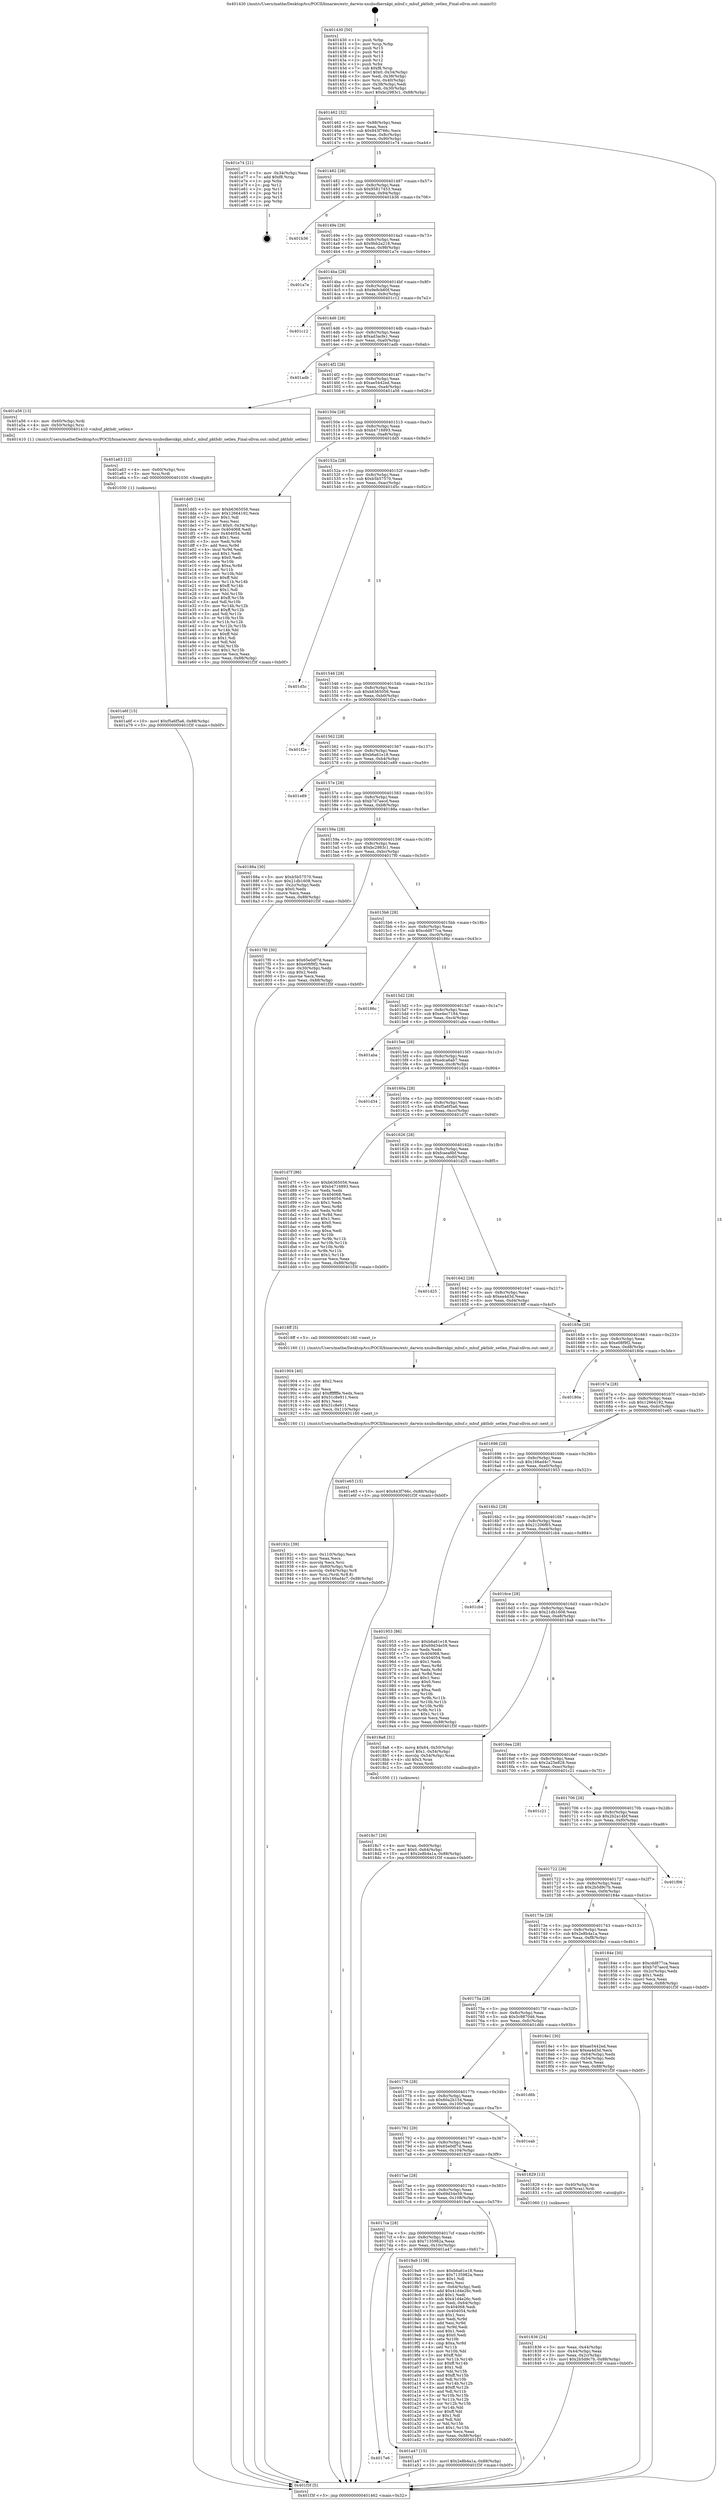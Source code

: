 digraph "0x401430" {
  label = "0x401430 (/mnt/c/Users/mathe/Desktop/tcc/POCII/binaries/extr_darwin-xnubsdkernkpi_mbuf.c_mbuf_pkthdr_setlen_Final-ollvm.out::main(0))"
  labelloc = "t"
  node[shape=record]

  Entry [label="",width=0.3,height=0.3,shape=circle,fillcolor=black,style=filled]
  "0x401462" [label="{
     0x401462 [32]\l
     | [instrs]\l
     &nbsp;&nbsp;0x401462 \<+6\>: mov -0x88(%rbp),%eax\l
     &nbsp;&nbsp;0x401468 \<+2\>: mov %eax,%ecx\l
     &nbsp;&nbsp;0x40146a \<+6\>: sub $0x843f766c,%ecx\l
     &nbsp;&nbsp;0x401470 \<+6\>: mov %eax,-0x8c(%rbp)\l
     &nbsp;&nbsp;0x401476 \<+6\>: mov %ecx,-0x90(%rbp)\l
     &nbsp;&nbsp;0x40147c \<+6\>: je 0000000000401e74 \<main+0xa44\>\l
  }"]
  "0x401e74" [label="{
     0x401e74 [21]\l
     | [instrs]\l
     &nbsp;&nbsp;0x401e74 \<+3\>: mov -0x34(%rbp),%eax\l
     &nbsp;&nbsp;0x401e77 \<+7\>: add $0xf8,%rsp\l
     &nbsp;&nbsp;0x401e7e \<+1\>: pop %rbx\l
     &nbsp;&nbsp;0x401e7f \<+2\>: pop %r12\l
     &nbsp;&nbsp;0x401e81 \<+2\>: pop %r13\l
     &nbsp;&nbsp;0x401e83 \<+2\>: pop %r14\l
     &nbsp;&nbsp;0x401e85 \<+2\>: pop %r15\l
     &nbsp;&nbsp;0x401e87 \<+1\>: pop %rbp\l
     &nbsp;&nbsp;0x401e88 \<+1\>: ret\l
  }"]
  "0x401482" [label="{
     0x401482 [28]\l
     | [instrs]\l
     &nbsp;&nbsp;0x401482 \<+5\>: jmp 0000000000401487 \<main+0x57\>\l
     &nbsp;&nbsp;0x401487 \<+6\>: mov -0x8c(%rbp),%eax\l
     &nbsp;&nbsp;0x40148d \<+5\>: sub $0x95817453,%eax\l
     &nbsp;&nbsp;0x401492 \<+6\>: mov %eax,-0x94(%rbp)\l
     &nbsp;&nbsp;0x401498 \<+6\>: je 0000000000401b36 \<main+0x706\>\l
  }"]
  Exit [label="",width=0.3,height=0.3,shape=circle,fillcolor=black,style=filled,peripheries=2]
  "0x401b36" [label="{
     0x401b36\l
  }", style=dashed]
  "0x40149e" [label="{
     0x40149e [28]\l
     | [instrs]\l
     &nbsp;&nbsp;0x40149e \<+5\>: jmp 00000000004014a3 \<main+0x73\>\l
     &nbsp;&nbsp;0x4014a3 \<+6\>: mov -0x8c(%rbp),%eax\l
     &nbsp;&nbsp;0x4014a9 \<+5\>: sub $0x9bb2a218,%eax\l
     &nbsp;&nbsp;0x4014ae \<+6\>: mov %eax,-0x98(%rbp)\l
     &nbsp;&nbsp;0x4014b4 \<+6\>: je 0000000000401a7e \<main+0x64e\>\l
  }"]
  "0x401a6f" [label="{
     0x401a6f [15]\l
     | [instrs]\l
     &nbsp;&nbsp;0x401a6f \<+10\>: movl $0xf5a6f5a6,-0x88(%rbp)\l
     &nbsp;&nbsp;0x401a79 \<+5\>: jmp 0000000000401f3f \<main+0xb0f\>\l
  }"]
  "0x401a7e" [label="{
     0x401a7e\l
  }", style=dashed]
  "0x4014ba" [label="{
     0x4014ba [28]\l
     | [instrs]\l
     &nbsp;&nbsp;0x4014ba \<+5\>: jmp 00000000004014bf \<main+0x8f\>\l
     &nbsp;&nbsp;0x4014bf \<+6\>: mov -0x8c(%rbp),%eax\l
     &nbsp;&nbsp;0x4014c5 \<+5\>: sub $0x9e9cb60f,%eax\l
     &nbsp;&nbsp;0x4014ca \<+6\>: mov %eax,-0x9c(%rbp)\l
     &nbsp;&nbsp;0x4014d0 \<+6\>: je 0000000000401c12 \<main+0x7e2\>\l
  }"]
  "0x401a63" [label="{
     0x401a63 [12]\l
     | [instrs]\l
     &nbsp;&nbsp;0x401a63 \<+4\>: mov -0x60(%rbp),%rsi\l
     &nbsp;&nbsp;0x401a67 \<+3\>: mov %rsi,%rdi\l
     &nbsp;&nbsp;0x401a6a \<+5\>: call 0000000000401030 \<free@plt\>\l
     | [calls]\l
     &nbsp;&nbsp;0x401030 \{1\} (unknown)\l
  }"]
  "0x401c12" [label="{
     0x401c12\l
  }", style=dashed]
  "0x4014d6" [label="{
     0x4014d6 [28]\l
     | [instrs]\l
     &nbsp;&nbsp;0x4014d6 \<+5\>: jmp 00000000004014db \<main+0xab\>\l
     &nbsp;&nbsp;0x4014db \<+6\>: mov -0x8c(%rbp),%eax\l
     &nbsp;&nbsp;0x4014e1 \<+5\>: sub $0xad3acfe1,%eax\l
     &nbsp;&nbsp;0x4014e6 \<+6\>: mov %eax,-0xa0(%rbp)\l
     &nbsp;&nbsp;0x4014ec \<+6\>: je 0000000000401adb \<main+0x6ab\>\l
  }"]
  "0x4017e6" [label="{
     0x4017e6\l
  }", style=dashed]
  "0x401adb" [label="{
     0x401adb\l
  }", style=dashed]
  "0x4014f2" [label="{
     0x4014f2 [28]\l
     | [instrs]\l
     &nbsp;&nbsp;0x4014f2 \<+5\>: jmp 00000000004014f7 \<main+0xc7\>\l
     &nbsp;&nbsp;0x4014f7 \<+6\>: mov -0x8c(%rbp),%eax\l
     &nbsp;&nbsp;0x4014fd \<+5\>: sub $0xae5442ed,%eax\l
     &nbsp;&nbsp;0x401502 \<+6\>: mov %eax,-0xa4(%rbp)\l
     &nbsp;&nbsp;0x401508 \<+6\>: je 0000000000401a56 \<main+0x626\>\l
  }"]
  "0x401a47" [label="{
     0x401a47 [15]\l
     | [instrs]\l
     &nbsp;&nbsp;0x401a47 \<+10\>: movl $0x2e8b4a1a,-0x88(%rbp)\l
     &nbsp;&nbsp;0x401a51 \<+5\>: jmp 0000000000401f3f \<main+0xb0f\>\l
  }"]
  "0x401a56" [label="{
     0x401a56 [13]\l
     | [instrs]\l
     &nbsp;&nbsp;0x401a56 \<+4\>: mov -0x60(%rbp),%rdi\l
     &nbsp;&nbsp;0x401a5a \<+4\>: mov -0x50(%rbp),%rsi\l
     &nbsp;&nbsp;0x401a5e \<+5\>: call 0000000000401410 \<mbuf_pkthdr_setlen\>\l
     | [calls]\l
     &nbsp;&nbsp;0x401410 \{1\} (/mnt/c/Users/mathe/Desktop/tcc/POCII/binaries/extr_darwin-xnubsdkernkpi_mbuf.c_mbuf_pkthdr_setlen_Final-ollvm.out::mbuf_pkthdr_setlen)\l
  }"]
  "0x40150e" [label="{
     0x40150e [28]\l
     | [instrs]\l
     &nbsp;&nbsp;0x40150e \<+5\>: jmp 0000000000401513 \<main+0xe3\>\l
     &nbsp;&nbsp;0x401513 \<+6\>: mov -0x8c(%rbp),%eax\l
     &nbsp;&nbsp;0x401519 \<+5\>: sub $0xb4716893,%eax\l
     &nbsp;&nbsp;0x40151e \<+6\>: mov %eax,-0xa8(%rbp)\l
     &nbsp;&nbsp;0x401524 \<+6\>: je 0000000000401dd5 \<main+0x9a5\>\l
  }"]
  "0x4017ca" [label="{
     0x4017ca [28]\l
     | [instrs]\l
     &nbsp;&nbsp;0x4017ca \<+5\>: jmp 00000000004017cf \<main+0x39f\>\l
     &nbsp;&nbsp;0x4017cf \<+6\>: mov -0x8c(%rbp),%eax\l
     &nbsp;&nbsp;0x4017d5 \<+5\>: sub $0x7135982a,%eax\l
     &nbsp;&nbsp;0x4017da \<+6\>: mov %eax,-0x10c(%rbp)\l
     &nbsp;&nbsp;0x4017e0 \<+6\>: je 0000000000401a47 \<main+0x617\>\l
  }"]
  "0x401dd5" [label="{
     0x401dd5 [144]\l
     | [instrs]\l
     &nbsp;&nbsp;0x401dd5 \<+5\>: mov $0xb6365056,%eax\l
     &nbsp;&nbsp;0x401dda \<+5\>: mov $0x12664192,%ecx\l
     &nbsp;&nbsp;0x401ddf \<+2\>: mov $0x1,%dl\l
     &nbsp;&nbsp;0x401de1 \<+2\>: xor %esi,%esi\l
     &nbsp;&nbsp;0x401de3 \<+7\>: movl $0x0,-0x34(%rbp)\l
     &nbsp;&nbsp;0x401dea \<+7\>: mov 0x404068,%edi\l
     &nbsp;&nbsp;0x401df1 \<+8\>: mov 0x404054,%r8d\l
     &nbsp;&nbsp;0x401df9 \<+3\>: sub $0x1,%esi\l
     &nbsp;&nbsp;0x401dfc \<+3\>: mov %edi,%r9d\l
     &nbsp;&nbsp;0x401dff \<+3\>: add %esi,%r9d\l
     &nbsp;&nbsp;0x401e02 \<+4\>: imul %r9d,%edi\l
     &nbsp;&nbsp;0x401e06 \<+3\>: and $0x1,%edi\l
     &nbsp;&nbsp;0x401e09 \<+3\>: cmp $0x0,%edi\l
     &nbsp;&nbsp;0x401e0c \<+4\>: sete %r10b\l
     &nbsp;&nbsp;0x401e10 \<+4\>: cmp $0xa,%r8d\l
     &nbsp;&nbsp;0x401e14 \<+4\>: setl %r11b\l
     &nbsp;&nbsp;0x401e18 \<+3\>: mov %r10b,%bl\l
     &nbsp;&nbsp;0x401e1b \<+3\>: xor $0xff,%bl\l
     &nbsp;&nbsp;0x401e1e \<+3\>: mov %r11b,%r14b\l
     &nbsp;&nbsp;0x401e21 \<+4\>: xor $0xff,%r14b\l
     &nbsp;&nbsp;0x401e25 \<+3\>: xor $0x1,%dl\l
     &nbsp;&nbsp;0x401e28 \<+3\>: mov %bl,%r15b\l
     &nbsp;&nbsp;0x401e2b \<+4\>: and $0xff,%r15b\l
     &nbsp;&nbsp;0x401e2f \<+3\>: and %dl,%r10b\l
     &nbsp;&nbsp;0x401e32 \<+3\>: mov %r14b,%r12b\l
     &nbsp;&nbsp;0x401e35 \<+4\>: and $0xff,%r12b\l
     &nbsp;&nbsp;0x401e39 \<+3\>: and %dl,%r11b\l
     &nbsp;&nbsp;0x401e3c \<+3\>: or %r10b,%r15b\l
     &nbsp;&nbsp;0x401e3f \<+3\>: or %r11b,%r12b\l
     &nbsp;&nbsp;0x401e42 \<+3\>: xor %r12b,%r15b\l
     &nbsp;&nbsp;0x401e45 \<+3\>: or %r14b,%bl\l
     &nbsp;&nbsp;0x401e48 \<+3\>: xor $0xff,%bl\l
     &nbsp;&nbsp;0x401e4b \<+3\>: or $0x1,%dl\l
     &nbsp;&nbsp;0x401e4e \<+2\>: and %dl,%bl\l
     &nbsp;&nbsp;0x401e50 \<+3\>: or %bl,%r15b\l
     &nbsp;&nbsp;0x401e53 \<+4\>: test $0x1,%r15b\l
     &nbsp;&nbsp;0x401e57 \<+3\>: cmovne %ecx,%eax\l
     &nbsp;&nbsp;0x401e5a \<+6\>: mov %eax,-0x88(%rbp)\l
     &nbsp;&nbsp;0x401e60 \<+5\>: jmp 0000000000401f3f \<main+0xb0f\>\l
  }"]
  "0x40152a" [label="{
     0x40152a [28]\l
     | [instrs]\l
     &nbsp;&nbsp;0x40152a \<+5\>: jmp 000000000040152f \<main+0xff\>\l
     &nbsp;&nbsp;0x40152f \<+6\>: mov -0x8c(%rbp),%eax\l
     &nbsp;&nbsp;0x401535 \<+5\>: sub $0xb5b57570,%eax\l
     &nbsp;&nbsp;0x40153a \<+6\>: mov %eax,-0xac(%rbp)\l
     &nbsp;&nbsp;0x401540 \<+6\>: je 0000000000401d5c \<main+0x92c\>\l
  }"]
  "0x4019a9" [label="{
     0x4019a9 [158]\l
     | [instrs]\l
     &nbsp;&nbsp;0x4019a9 \<+5\>: mov $0xb6a61e18,%eax\l
     &nbsp;&nbsp;0x4019ae \<+5\>: mov $0x7135982a,%ecx\l
     &nbsp;&nbsp;0x4019b3 \<+2\>: mov $0x1,%dl\l
     &nbsp;&nbsp;0x4019b5 \<+2\>: xor %esi,%esi\l
     &nbsp;&nbsp;0x4019b7 \<+3\>: mov -0x64(%rbp),%edi\l
     &nbsp;&nbsp;0x4019ba \<+6\>: add $0x41d4e26c,%edi\l
     &nbsp;&nbsp;0x4019c0 \<+3\>: add $0x1,%edi\l
     &nbsp;&nbsp;0x4019c3 \<+6\>: sub $0x41d4e26c,%edi\l
     &nbsp;&nbsp;0x4019c9 \<+3\>: mov %edi,-0x64(%rbp)\l
     &nbsp;&nbsp;0x4019cc \<+7\>: mov 0x404068,%edi\l
     &nbsp;&nbsp;0x4019d3 \<+8\>: mov 0x404054,%r8d\l
     &nbsp;&nbsp;0x4019db \<+3\>: sub $0x1,%esi\l
     &nbsp;&nbsp;0x4019de \<+3\>: mov %edi,%r9d\l
     &nbsp;&nbsp;0x4019e1 \<+3\>: add %esi,%r9d\l
     &nbsp;&nbsp;0x4019e4 \<+4\>: imul %r9d,%edi\l
     &nbsp;&nbsp;0x4019e8 \<+3\>: and $0x1,%edi\l
     &nbsp;&nbsp;0x4019eb \<+3\>: cmp $0x0,%edi\l
     &nbsp;&nbsp;0x4019ee \<+4\>: sete %r10b\l
     &nbsp;&nbsp;0x4019f2 \<+4\>: cmp $0xa,%r8d\l
     &nbsp;&nbsp;0x4019f6 \<+4\>: setl %r11b\l
     &nbsp;&nbsp;0x4019fa \<+3\>: mov %r10b,%bl\l
     &nbsp;&nbsp;0x4019fd \<+3\>: xor $0xff,%bl\l
     &nbsp;&nbsp;0x401a00 \<+3\>: mov %r11b,%r14b\l
     &nbsp;&nbsp;0x401a03 \<+4\>: xor $0xff,%r14b\l
     &nbsp;&nbsp;0x401a07 \<+3\>: xor $0x1,%dl\l
     &nbsp;&nbsp;0x401a0a \<+3\>: mov %bl,%r15b\l
     &nbsp;&nbsp;0x401a0d \<+4\>: and $0xff,%r15b\l
     &nbsp;&nbsp;0x401a11 \<+3\>: and %dl,%r10b\l
     &nbsp;&nbsp;0x401a14 \<+3\>: mov %r14b,%r12b\l
     &nbsp;&nbsp;0x401a17 \<+4\>: and $0xff,%r12b\l
     &nbsp;&nbsp;0x401a1b \<+3\>: and %dl,%r11b\l
     &nbsp;&nbsp;0x401a1e \<+3\>: or %r10b,%r15b\l
     &nbsp;&nbsp;0x401a21 \<+3\>: or %r11b,%r12b\l
     &nbsp;&nbsp;0x401a24 \<+3\>: xor %r12b,%r15b\l
     &nbsp;&nbsp;0x401a27 \<+3\>: or %r14b,%bl\l
     &nbsp;&nbsp;0x401a2a \<+3\>: xor $0xff,%bl\l
     &nbsp;&nbsp;0x401a2d \<+3\>: or $0x1,%dl\l
     &nbsp;&nbsp;0x401a30 \<+2\>: and %dl,%bl\l
     &nbsp;&nbsp;0x401a32 \<+3\>: or %bl,%r15b\l
     &nbsp;&nbsp;0x401a35 \<+4\>: test $0x1,%r15b\l
     &nbsp;&nbsp;0x401a39 \<+3\>: cmovne %ecx,%eax\l
     &nbsp;&nbsp;0x401a3c \<+6\>: mov %eax,-0x88(%rbp)\l
     &nbsp;&nbsp;0x401a42 \<+5\>: jmp 0000000000401f3f \<main+0xb0f\>\l
  }"]
  "0x401d5c" [label="{
     0x401d5c\l
  }", style=dashed]
  "0x401546" [label="{
     0x401546 [28]\l
     | [instrs]\l
     &nbsp;&nbsp;0x401546 \<+5\>: jmp 000000000040154b \<main+0x11b\>\l
     &nbsp;&nbsp;0x40154b \<+6\>: mov -0x8c(%rbp),%eax\l
     &nbsp;&nbsp;0x401551 \<+5\>: sub $0xb6365056,%eax\l
     &nbsp;&nbsp;0x401556 \<+6\>: mov %eax,-0xb0(%rbp)\l
     &nbsp;&nbsp;0x40155c \<+6\>: je 0000000000401f2e \<main+0xafe\>\l
  }"]
  "0x40192c" [label="{
     0x40192c [39]\l
     | [instrs]\l
     &nbsp;&nbsp;0x40192c \<+6\>: mov -0x110(%rbp),%ecx\l
     &nbsp;&nbsp;0x401932 \<+3\>: imul %eax,%ecx\l
     &nbsp;&nbsp;0x401935 \<+3\>: movslq %ecx,%rsi\l
     &nbsp;&nbsp;0x401938 \<+4\>: mov -0x60(%rbp),%rdi\l
     &nbsp;&nbsp;0x40193c \<+4\>: movslq -0x64(%rbp),%r8\l
     &nbsp;&nbsp;0x401940 \<+4\>: mov %rsi,(%rdi,%r8,8)\l
     &nbsp;&nbsp;0x401944 \<+10\>: movl $0x166ad4c7,-0x88(%rbp)\l
     &nbsp;&nbsp;0x40194e \<+5\>: jmp 0000000000401f3f \<main+0xb0f\>\l
  }"]
  "0x401f2e" [label="{
     0x401f2e\l
  }", style=dashed]
  "0x401562" [label="{
     0x401562 [28]\l
     | [instrs]\l
     &nbsp;&nbsp;0x401562 \<+5\>: jmp 0000000000401567 \<main+0x137\>\l
     &nbsp;&nbsp;0x401567 \<+6\>: mov -0x8c(%rbp),%eax\l
     &nbsp;&nbsp;0x40156d \<+5\>: sub $0xb6a61e18,%eax\l
     &nbsp;&nbsp;0x401572 \<+6\>: mov %eax,-0xb4(%rbp)\l
     &nbsp;&nbsp;0x401578 \<+6\>: je 0000000000401e89 \<main+0xa59\>\l
  }"]
  "0x401904" [label="{
     0x401904 [40]\l
     | [instrs]\l
     &nbsp;&nbsp;0x401904 \<+5\>: mov $0x2,%ecx\l
     &nbsp;&nbsp;0x401909 \<+1\>: cltd\l
     &nbsp;&nbsp;0x40190a \<+2\>: idiv %ecx\l
     &nbsp;&nbsp;0x40190c \<+6\>: imul $0xfffffffe,%edx,%ecx\l
     &nbsp;&nbsp;0x401912 \<+6\>: add $0x31c8e911,%ecx\l
     &nbsp;&nbsp;0x401918 \<+3\>: add $0x1,%ecx\l
     &nbsp;&nbsp;0x40191b \<+6\>: sub $0x31c8e911,%ecx\l
     &nbsp;&nbsp;0x401921 \<+6\>: mov %ecx,-0x110(%rbp)\l
     &nbsp;&nbsp;0x401927 \<+5\>: call 0000000000401160 \<next_i\>\l
     | [calls]\l
     &nbsp;&nbsp;0x401160 \{1\} (/mnt/c/Users/mathe/Desktop/tcc/POCII/binaries/extr_darwin-xnubsdkernkpi_mbuf.c_mbuf_pkthdr_setlen_Final-ollvm.out::next_i)\l
  }"]
  "0x401e89" [label="{
     0x401e89\l
  }", style=dashed]
  "0x40157e" [label="{
     0x40157e [28]\l
     | [instrs]\l
     &nbsp;&nbsp;0x40157e \<+5\>: jmp 0000000000401583 \<main+0x153\>\l
     &nbsp;&nbsp;0x401583 \<+6\>: mov -0x8c(%rbp),%eax\l
     &nbsp;&nbsp;0x401589 \<+5\>: sub $0xb7d7aecd,%eax\l
     &nbsp;&nbsp;0x40158e \<+6\>: mov %eax,-0xb8(%rbp)\l
     &nbsp;&nbsp;0x401594 \<+6\>: je 000000000040188a \<main+0x45a\>\l
  }"]
  "0x4018c7" [label="{
     0x4018c7 [26]\l
     | [instrs]\l
     &nbsp;&nbsp;0x4018c7 \<+4\>: mov %rax,-0x60(%rbp)\l
     &nbsp;&nbsp;0x4018cb \<+7\>: movl $0x0,-0x64(%rbp)\l
     &nbsp;&nbsp;0x4018d2 \<+10\>: movl $0x2e8b4a1a,-0x88(%rbp)\l
     &nbsp;&nbsp;0x4018dc \<+5\>: jmp 0000000000401f3f \<main+0xb0f\>\l
  }"]
  "0x40188a" [label="{
     0x40188a [30]\l
     | [instrs]\l
     &nbsp;&nbsp;0x40188a \<+5\>: mov $0xb5b57570,%eax\l
     &nbsp;&nbsp;0x40188f \<+5\>: mov $0x21db1608,%ecx\l
     &nbsp;&nbsp;0x401894 \<+3\>: mov -0x2c(%rbp),%edx\l
     &nbsp;&nbsp;0x401897 \<+3\>: cmp $0x0,%edx\l
     &nbsp;&nbsp;0x40189a \<+3\>: cmove %ecx,%eax\l
     &nbsp;&nbsp;0x40189d \<+6\>: mov %eax,-0x88(%rbp)\l
     &nbsp;&nbsp;0x4018a3 \<+5\>: jmp 0000000000401f3f \<main+0xb0f\>\l
  }"]
  "0x40159a" [label="{
     0x40159a [28]\l
     | [instrs]\l
     &nbsp;&nbsp;0x40159a \<+5\>: jmp 000000000040159f \<main+0x16f\>\l
     &nbsp;&nbsp;0x40159f \<+6\>: mov -0x8c(%rbp),%eax\l
     &nbsp;&nbsp;0x4015a5 \<+5\>: sub $0xbc2983c1,%eax\l
     &nbsp;&nbsp;0x4015aa \<+6\>: mov %eax,-0xbc(%rbp)\l
     &nbsp;&nbsp;0x4015b0 \<+6\>: je 00000000004017f0 \<main+0x3c0\>\l
  }"]
  "0x401836" [label="{
     0x401836 [24]\l
     | [instrs]\l
     &nbsp;&nbsp;0x401836 \<+3\>: mov %eax,-0x44(%rbp)\l
     &nbsp;&nbsp;0x401839 \<+3\>: mov -0x44(%rbp),%eax\l
     &nbsp;&nbsp;0x40183c \<+3\>: mov %eax,-0x2c(%rbp)\l
     &nbsp;&nbsp;0x40183f \<+10\>: movl $0x2b5d9c7b,-0x88(%rbp)\l
     &nbsp;&nbsp;0x401849 \<+5\>: jmp 0000000000401f3f \<main+0xb0f\>\l
  }"]
  "0x4017f0" [label="{
     0x4017f0 [30]\l
     | [instrs]\l
     &nbsp;&nbsp;0x4017f0 \<+5\>: mov $0x65e0df7d,%eax\l
     &nbsp;&nbsp;0x4017f5 \<+5\>: mov $0xe08f9f2,%ecx\l
     &nbsp;&nbsp;0x4017fa \<+3\>: mov -0x30(%rbp),%edx\l
     &nbsp;&nbsp;0x4017fd \<+3\>: cmp $0x2,%edx\l
     &nbsp;&nbsp;0x401800 \<+3\>: cmovne %ecx,%eax\l
     &nbsp;&nbsp;0x401803 \<+6\>: mov %eax,-0x88(%rbp)\l
     &nbsp;&nbsp;0x401809 \<+5\>: jmp 0000000000401f3f \<main+0xb0f\>\l
  }"]
  "0x4015b6" [label="{
     0x4015b6 [28]\l
     | [instrs]\l
     &nbsp;&nbsp;0x4015b6 \<+5\>: jmp 00000000004015bb \<main+0x18b\>\l
     &nbsp;&nbsp;0x4015bb \<+6\>: mov -0x8c(%rbp),%eax\l
     &nbsp;&nbsp;0x4015c1 \<+5\>: sub $0xcdd877ca,%eax\l
     &nbsp;&nbsp;0x4015c6 \<+6\>: mov %eax,-0xc0(%rbp)\l
     &nbsp;&nbsp;0x4015cc \<+6\>: je 000000000040186c \<main+0x43c\>\l
  }"]
  "0x401f3f" [label="{
     0x401f3f [5]\l
     | [instrs]\l
     &nbsp;&nbsp;0x401f3f \<+5\>: jmp 0000000000401462 \<main+0x32\>\l
  }"]
  "0x401430" [label="{
     0x401430 [50]\l
     | [instrs]\l
     &nbsp;&nbsp;0x401430 \<+1\>: push %rbp\l
     &nbsp;&nbsp;0x401431 \<+3\>: mov %rsp,%rbp\l
     &nbsp;&nbsp;0x401434 \<+2\>: push %r15\l
     &nbsp;&nbsp;0x401436 \<+2\>: push %r14\l
     &nbsp;&nbsp;0x401438 \<+2\>: push %r13\l
     &nbsp;&nbsp;0x40143a \<+2\>: push %r12\l
     &nbsp;&nbsp;0x40143c \<+1\>: push %rbx\l
     &nbsp;&nbsp;0x40143d \<+7\>: sub $0xf8,%rsp\l
     &nbsp;&nbsp;0x401444 \<+7\>: movl $0x0,-0x34(%rbp)\l
     &nbsp;&nbsp;0x40144b \<+3\>: mov %edi,-0x38(%rbp)\l
     &nbsp;&nbsp;0x40144e \<+4\>: mov %rsi,-0x40(%rbp)\l
     &nbsp;&nbsp;0x401452 \<+3\>: mov -0x38(%rbp),%edi\l
     &nbsp;&nbsp;0x401455 \<+3\>: mov %edi,-0x30(%rbp)\l
     &nbsp;&nbsp;0x401458 \<+10\>: movl $0xbc2983c1,-0x88(%rbp)\l
  }"]
  "0x4017ae" [label="{
     0x4017ae [28]\l
     | [instrs]\l
     &nbsp;&nbsp;0x4017ae \<+5\>: jmp 00000000004017b3 \<main+0x383\>\l
     &nbsp;&nbsp;0x4017b3 \<+6\>: mov -0x8c(%rbp),%eax\l
     &nbsp;&nbsp;0x4017b9 \<+5\>: sub $0x69d34e59,%eax\l
     &nbsp;&nbsp;0x4017be \<+6\>: mov %eax,-0x108(%rbp)\l
     &nbsp;&nbsp;0x4017c4 \<+6\>: je 00000000004019a9 \<main+0x579\>\l
  }"]
  "0x40186c" [label="{
     0x40186c\l
  }", style=dashed]
  "0x4015d2" [label="{
     0x4015d2 [28]\l
     | [instrs]\l
     &nbsp;&nbsp;0x4015d2 \<+5\>: jmp 00000000004015d7 \<main+0x1a7\>\l
     &nbsp;&nbsp;0x4015d7 \<+6\>: mov -0x8c(%rbp),%eax\l
     &nbsp;&nbsp;0x4015dd \<+5\>: sub $0xe4ec7184,%eax\l
     &nbsp;&nbsp;0x4015e2 \<+6\>: mov %eax,-0xc4(%rbp)\l
     &nbsp;&nbsp;0x4015e8 \<+6\>: je 0000000000401aba \<main+0x68a\>\l
  }"]
  "0x401829" [label="{
     0x401829 [13]\l
     | [instrs]\l
     &nbsp;&nbsp;0x401829 \<+4\>: mov -0x40(%rbp),%rax\l
     &nbsp;&nbsp;0x40182d \<+4\>: mov 0x8(%rax),%rdi\l
     &nbsp;&nbsp;0x401831 \<+5\>: call 0000000000401060 \<atoi@plt\>\l
     | [calls]\l
     &nbsp;&nbsp;0x401060 \{1\} (unknown)\l
  }"]
  "0x401aba" [label="{
     0x401aba\l
  }", style=dashed]
  "0x4015ee" [label="{
     0x4015ee [28]\l
     | [instrs]\l
     &nbsp;&nbsp;0x4015ee \<+5\>: jmp 00000000004015f3 \<main+0x1c3\>\l
     &nbsp;&nbsp;0x4015f3 \<+6\>: mov -0x8c(%rbp),%eax\l
     &nbsp;&nbsp;0x4015f9 \<+5\>: sub $0xedca6ab7,%eax\l
     &nbsp;&nbsp;0x4015fe \<+6\>: mov %eax,-0xc8(%rbp)\l
     &nbsp;&nbsp;0x401604 \<+6\>: je 0000000000401d34 \<main+0x904\>\l
  }"]
  "0x401792" [label="{
     0x401792 [28]\l
     | [instrs]\l
     &nbsp;&nbsp;0x401792 \<+5\>: jmp 0000000000401797 \<main+0x367\>\l
     &nbsp;&nbsp;0x401797 \<+6\>: mov -0x8c(%rbp),%eax\l
     &nbsp;&nbsp;0x40179d \<+5\>: sub $0x65e0df7d,%eax\l
     &nbsp;&nbsp;0x4017a2 \<+6\>: mov %eax,-0x104(%rbp)\l
     &nbsp;&nbsp;0x4017a8 \<+6\>: je 0000000000401829 \<main+0x3f9\>\l
  }"]
  "0x401d34" [label="{
     0x401d34\l
  }", style=dashed]
  "0x40160a" [label="{
     0x40160a [28]\l
     | [instrs]\l
     &nbsp;&nbsp;0x40160a \<+5\>: jmp 000000000040160f \<main+0x1df\>\l
     &nbsp;&nbsp;0x40160f \<+6\>: mov -0x8c(%rbp),%eax\l
     &nbsp;&nbsp;0x401615 \<+5\>: sub $0xf5a6f5a6,%eax\l
     &nbsp;&nbsp;0x40161a \<+6\>: mov %eax,-0xcc(%rbp)\l
     &nbsp;&nbsp;0x401620 \<+6\>: je 0000000000401d7f \<main+0x94f\>\l
  }"]
  "0x401eab" [label="{
     0x401eab\l
  }", style=dashed]
  "0x401d7f" [label="{
     0x401d7f [86]\l
     | [instrs]\l
     &nbsp;&nbsp;0x401d7f \<+5\>: mov $0xb6365056,%eax\l
     &nbsp;&nbsp;0x401d84 \<+5\>: mov $0xb4716893,%ecx\l
     &nbsp;&nbsp;0x401d89 \<+2\>: xor %edx,%edx\l
     &nbsp;&nbsp;0x401d8b \<+7\>: mov 0x404068,%esi\l
     &nbsp;&nbsp;0x401d92 \<+7\>: mov 0x404054,%edi\l
     &nbsp;&nbsp;0x401d99 \<+3\>: sub $0x1,%edx\l
     &nbsp;&nbsp;0x401d9c \<+3\>: mov %esi,%r8d\l
     &nbsp;&nbsp;0x401d9f \<+3\>: add %edx,%r8d\l
     &nbsp;&nbsp;0x401da2 \<+4\>: imul %r8d,%esi\l
     &nbsp;&nbsp;0x401da6 \<+3\>: and $0x1,%esi\l
     &nbsp;&nbsp;0x401da9 \<+3\>: cmp $0x0,%esi\l
     &nbsp;&nbsp;0x401dac \<+4\>: sete %r9b\l
     &nbsp;&nbsp;0x401db0 \<+3\>: cmp $0xa,%edi\l
     &nbsp;&nbsp;0x401db3 \<+4\>: setl %r10b\l
     &nbsp;&nbsp;0x401db7 \<+3\>: mov %r9b,%r11b\l
     &nbsp;&nbsp;0x401dba \<+3\>: and %r10b,%r11b\l
     &nbsp;&nbsp;0x401dbd \<+3\>: xor %r10b,%r9b\l
     &nbsp;&nbsp;0x401dc0 \<+3\>: or %r9b,%r11b\l
     &nbsp;&nbsp;0x401dc3 \<+4\>: test $0x1,%r11b\l
     &nbsp;&nbsp;0x401dc7 \<+3\>: cmovne %ecx,%eax\l
     &nbsp;&nbsp;0x401dca \<+6\>: mov %eax,-0x88(%rbp)\l
     &nbsp;&nbsp;0x401dd0 \<+5\>: jmp 0000000000401f3f \<main+0xb0f\>\l
  }"]
  "0x401626" [label="{
     0x401626 [28]\l
     | [instrs]\l
     &nbsp;&nbsp;0x401626 \<+5\>: jmp 000000000040162b \<main+0x1fb\>\l
     &nbsp;&nbsp;0x40162b \<+6\>: mov -0x8c(%rbp),%eax\l
     &nbsp;&nbsp;0x401631 \<+5\>: sub $0xfcaea8bf,%eax\l
     &nbsp;&nbsp;0x401636 \<+6\>: mov %eax,-0xd0(%rbp)\l
     &nbsp;&nbsp;0x40163c \<+6\>: je 0000000000401d25 \<main+0x8f5\>\l
  }"]
  "0x401776" [label="{
     0x401776 [28]\l
     | [instrs]\l
     &nbsp;&nbsp;0x401776 \<+5\>: jmp 000000000040177b \<main+0x34b\>\l
     &nbsp;&nbsp;0x40177b \<+6\>: mov -0x8c(%rbp),%eax\l
     &nbsp;&nbsp;0x401781 \<+5\>: sub $0x60a2b154,%eax\l
     &nbsp;&nbsp;0x401786 \<+6\>: mov %eax,-0x100(%rbp)\l
     &nbsp;&nbsp;0x40178c \<+6\>: je 0000000000401eab \<main+0xa7b\>\l
  }"]
  "0x401d25" [label="{
     0x401d25\l
  }", style=dashed]
  "0x401642" [label="{
     0x401642 [28]\l
     | [instrs]\l
     &nbsp;&nbsp;0x401642 \<+5\>: jmp 0000000000401647 \<main+0x217\>\l
     &nbsp;&nbsp;0x401647 \<+6\>: mov -0x8c(%rbp),%eax\l
     &nbsp;&nbsp;0x40164d \<+5\>: sub $0xea4d3d,%eax\l
     &nbsp;&nbsp;0x401652 \<+6\>: mov %eax,-0xd4(%rbp)\l
     &nbsp;&nbsp;0x401658 \<+6\>: je 00000000004018ff \<main+0x4cf\>\l
  }"]
  "0x401d6b" [label="{
     0x401d6b\l
  }", style=dashed]
  "0x4018ff" [label="{
     0x4018ff [5]\l
     | [instrs]\l
     &nbsp;&nbsp;0x4018ff \<+5\>: call 0000000000401160 \<next_i\>\l
     | [calls]\l
     &nbsp;&nbsp;0x401160 \{1\} (/mnt/c/Users/mathe/Desktop/tcc/POCII/binaries/extr_darwin-xnubsdkernkpi_mbuf.c_mbuf_pkthdr_setlen_Final-ollvm.out::next_i)\l
  }"]
  "0x40165e" [label="{
     0x40165e [28]\l
     | [instrs]\l
     &nbsp;&nbsp;0x40165e \<+5\>: jmp 0000000000401663 \<main+0x233\>\l
     &nbsp;&nbsp;0x401663 \<+6\>: mov -0x8c(%rbp),%eax\l
     &nbsp;&nbsp;0x401669 \<+5\>: sub $0xe08f9f2,%eax\l
     &nbsp;&nbsp;0x40166e \<+6\>: mov %eax,-0xd8(%rbp)\l
     &nbsp;&nbsp;0x401674 \<+6\>: je 000000000040180e \<main+0x3de\>\l
  }"]
  "0x40175a" [label="{
     0x40175a [28]\l
     | [instrs]\l
     &nbsp;&nbsp;0x40175a \<+5\>: jmp 000000000040175f \<main+0x32f\>\l
     &nbsp;&nbsp;0x40175f \<+6\>: mov -0x8c(%rbp),%eax\l
     &nbsp;&nbsp;0x401765 \<+5\>: sub $0x5c987046,%eax\l
     &nbsp;&nbsp;0x40176a \<+6\>: mov %eax,-0xfc(%rbp)\l
     &nbsp;&nbsp;0x401770 \<+6\>: je 0000000000401d6b \<main+0x93b\>\l
  }"]
  "0x40180e" [label="{
     0x40180e\l
  }", style=dashed]
  "0x40167a" [label="{
     0x40167a [28]\l
     | [instrs]\l
     &nbsp;&nbsp;0x40167a \<+5\>: jmp 000000000040167f \<main+0x24f\>\l
     &nbsp;&nbsp;0x40167f \<+6\>: mov -0x8c(%rbp),%eax\l
     &nbsp;&nbsp;0x401685 \<+5\>: sub $0x12664192,%eax\l
     &nbsp;&nbsp;0x40168a \<+6\>: mov %eax,-0xdc(%rbp)\l
     &nbsp;&nbsp;0x401690 \<+6\>: je 0000000000401e65 \<main+0xa35\>\l
  }"]
  "0x4018e1" [label="{
     0x4018e1 [30]\l
     | [instrs]\l
     &nbsp;&nbsp;0x4018e1 \<+5\>: mov $0xae5442ed,%eax\l
     &nbsp;&nbsp;0x4018e6 \<+5\>: mov $0xea4d3d,%ecx\l
     &nbsp;&nbsp;0x4018eb \<+3\>: mov -0x64(%rbp),%edx\l
     &nbsp;&nbsp;0x4018ee \<+3\>: cmp -0x54(%rbp),%edx\l
     &nbsp;&nbsp;0x4018f1 \<+3\>: cmovl %ecx,%eax\l
     &nbsp;&nbsp;0x4018f4 \<+6\>: mov %eax,-0x88(%rbp)\l
     &nbsp;&nbsp;0x4018fa \<+5\>: jmp 0000000000401f3f \<main+0xb0f\>\l
  }"]
  "0x401e65" [label="{
     0x401e65 [15]\l
     | [instrs]\l
     &nbsp;&nbsp;0x401e65 \<+10\>: movl $0x843f766c,-0x88(%rbp)\l
     &nbsp;&nbsp;0x401e6f \<+5\>: jmp 0000000000401f3f \<main+0xb0f\>\l
  }"]
  "0x401696" [label="{
     0x401696 [28]\l
     | [instrs]\l
     &nbsp;&nbsp;0x401696 \<+5\>: jmp 000000000040169b \<main+0x26b\>\l
     &nbsp;&nbsp;0x40169b \<+6\>: mov -0x8c(%rbp),%eax\l
     &nbsp;&nbsp;0x4016a1 \<+5\>: sub $0x166ad4c7,%eax\l
     &nbsp;&nbsp;0x4016a6 \<+6\>: mov %eax,-0xe0(%rbp)\l
     &nbsp;&nbsp;0x4016ac \<+6\>: je 0000000000401953 \<main+0x523\>\l
  }"]
  "0x40173e" [label="{
     0x40173e [28]\l
     | [instrs]\l
     &nbsp;&nbsp;0x40173e \<+5\>: jmp 0000000000401743 \<main+0x313\>\l
     &nbsp;&nbsp;0x401743 \<+6\>: mov -0x8c(%rbp),%eax\l
     &nbsp;&nbsp;0x401749 \<+5\>: sub $0x2e8b4a1a,%eax\l
     &nbsp;&nbsp;0x40174e \<+6\>: mov %eax,-0xf8(%rbp)\l
     &nbsp;&nbsp;0x401754 \<+6\>: je 00000000004018e1 \<main+0x4b1\>\l
  }"]
  "0x401953" [label="{
     0x401953 [86]\l
     | [instrs]\l
     &nbsp;&nbsp;0x401953 \<+5\>: mov $0xb6a61e18,%eax\l
     &nbsp;&nbsp;0x401958 \<+5\>: mov $0x69d34e59,%ecx\l
     &nbsp;&nbsp;0x40195d \<+2\>: xor %edx,%edx\l
     &nbsp;&nbsp;0x40195f \<+7\>: mov 0x404068,%esi\l
     &nbsp;&nbsp;0x401966 \<+7\>: mov 0x404054,%edi\l
     &nbsp;&nbsp;0x40196d \<+3\>: sub $0x1,%edx\l
     &nbsp;&nbsp;0x401970 \<+3\>: mov %esi,%r8d\l
     &nbsp;&nbsp;0x401973 \<+3\>: add %edx,%r8d\l
     &nbsp;&nbsp;0x401976 \<+4\>: imul %r8d,%esi\l
     &nbsp;&nbsp;0x40197a \<+3\>: and $0x1,%esi\l
     &nbsp;&nbsp;0x40197d \<+3\>: cmp $0x0,%esi\l
     &nbsp;&nbsp;0x401980 \<+4\>: sete %r9b\l
     &nbsp;&nbsp;0x401984 \<+3\>: cmp $0xa,%edi\l
     &nbsp;&nbsp;0x401987 \<+4\>: setl %r10b\l
     &nbsp;&nbsp;0x40198b \<+3\>: mov %r9b,%r11b\l
     &nbsp;&nbsp;0x40198e \<+3\>: and %r10b,%r11b\l
     &nbsp;&nbsp;0x401991 \<+3\>: xor %r10b,%r9b\l
     &nbsp;&nbsp;0x401994 \<+3\>: or %r9b,%r11b\l
     &nbsp;&nbsp;0x401997 \<+4\>: test $0x1,%r11b\l
     &nbsp;&nbsp;0x40199b \<+3\>: cmovne %ecx,%eax\l
     &nbsp;&nbsp;0x40199e \<+6\>: mov %eax,-0x88(%rbp)\l
     &nbsp;&nbsp;0x4019a4 \<+5\>: jmp 0000000000401f3f \<main+0xb0f\>\l
  }"]
  "0x4016b2" [label="{
     0x4016b2 [28]\l
     | [instrs]\l
     &nbsp;&nbsp;0x4016b2 \<+5\>: jmp 00000000004016b7 \<main+0x287\>\l
     &nbsp;&nbsp;0x4016b7 \<+6\>: mov -0x8c(%rbp),%eax\l
     &nbsp;&nbsp;0x4016bd \<+5\>: sub $0x21206f65,%eax\l
     &nbsp;&nbsp;0x4016c2 \<+6\>: mov %eax,-0xe4(%rbp)\l
     &nbsp;&nbsp;0x4016c8 \<+6\>: je 0000000000401cb4 \<main+0x884\>\l
  }"]
  "0x40184e" [label="{
     0x40184e [30]\l
     | [instrs]\l
     &nbsp;&nbsp;0x40184e \<+5\>: mov $0xcdd877ca,%eax\l
     &nbsp;&nbsp;0x401853 \<+5\>: mov $0xb7d7aecd,%ecx\l
     &nbsp;&nbsp;0x401858 \<+3\>: mov -0x2c(%rbp),%edx\l
     &nbsp;&nbsp;0x40185b \<+3\>: cmp $0x1,%edx\l
     &nbsp;&nbsp;0x40185e \<+3\>: cmovl %ecx,%eax\l
     &nbsp;&nbsp;0x401861 \<+6\>: mov %eax,-0x88(%rbp)\l
     &nbsp;&nbsp;0x401867 \<+5\>: jmp 0000000000401f3f \<main+0xb0f\>\l
  }"]
  "0x401cb4" [label="{
     0x401cb4\l
  }", style=dashed]
  "0x4016ce" [label="{
     0x4016ce [28]\l
     | [instrs]\l
     &nbsp;&nbsp;0x4016ce \<+5\>: jmp 00000000004016d3 \<main+0x2a3\>\l
     &nbsp;&nbsp;0x4016d3 \<+6\>: mov -0x8c(%rbp),%eax\l
     &nbsp;&nbsp;0x4016d9 \<+5\>: sub $0x21db1608,%eax\l
     &nbsp;&nbsp;0x4016de \<+6\>: mov %eax,-0xe8(%rbp)\l
     &nbsp;&nbsp;0x4016e4 \<+6\>: je 00000000004018a8 \<main+0x478\>\l
  }"]
  "0x401722" [label="{
     0x401722 [28]\l
     | [instrs]\l
     &nbsp;&nbsp;0x401722 \<+5\>: jmp 0000000000401727 \<main+0x2f7\>\l
     &nbsp;&nbsp;0x401727 \<+6\>: mov -0x8c(%rbp),%eax\l
     &nbsp;&nbsp;0x40172d \<+5\>: sub $0x2b5d9c7b,%eax\l
     &nbsp;&nbsp;0x401732 \<+6\>: mov %eax,-0xf4(%rbp)\l
     &nbsp;&nbsp;0x401738 \<+6\>: je 000000000040184e \<main+0x41e\>\l
  }"]
  "0x4018a8" [label="{
     0x4018a8 [31]\l
     | [instrs]\l
     &nbsp;&nbsp;0x4018a8 \<+8\>: movq $0x64,-0x50(%rbp)\l
     &nbsp;&nbsp;0x4018b0 \<+7\>: movl $0x1,-0x54(%rbp)\l
     &nbsp;&nbsp;0x4018b7 \<+4\>: movslq -0x54(%rbp),%rax\l
     &nbsp;&nbsp;0x4018bb \<+4\>: shl $0x3,%rax\l
     &nbsp;&nbsp;0x4018bf \<+3\>: mov %rax,%rdi\l
     &nbsp;&nbsp;0x4018c2 \<+5\>: call 0000000000401050 \<malloc@plt\>\l
     | [calls]\l
     &nbsp;&nbsp;0x401050 \{1\} (unknown)\l
  }"]
  "0x4016ea" [label="{
     0x4016ea [28]\l
     | [instrs]\l
     &nbsp;&nbsp;0x4016ea \<+5\>: jmp 00000000004016ef \<main+0x2bf\>\l
     &nbsp;&nbsp;0x4016ef \<+6\>: mov -0x8c(%rbp),%eax\l
     &nbsp;&nbsp;0x4016f5 \<+5\>: sub $0x2a25e828,%eax\l
     &nbsp;&nbsp;0x4016fa \<+6\>: mov %eax,-0xec(%rbp)\l
     &nbsp;&nbsp;0x401700 \<+6\>: je 0000000000401c21 \<main+0x7f1\>\l
  }"]
  "0x401f06" [label="{
     0x401f06\l
  }", style=dashed]
  "0x401c21" [label="{
     0x401c21\l
  }", style=dashed]
  "0x401706" [label="{
     0x401706 [28]\l
     | [instrs]\l
     &nbsp;&nbsp;0x401706 \<+5\>: jmp 000000000040170b \<main+0x2db\>\l
     &nbsp;&nbsp;0x40170b \<+6\>: mov -0x8c(%rbp),%eax\l
     &nbsp;&nbsp;0x401711 \<+5\>: sub $0x2b2a14bf,%eax\l
     &nbsp;&nbsp;0x401716 \<+6\>: mov %eax,-0xf0(%rbp)\l
     &nbsp;&nbsp;0x40171c \<+6\>: je 0000000000401f06 \<main+0xad6\>\l
  }"]
  Entry -> "0x401430" [label=" 1"]
  "0x401462" -> "0x401e74" [label=" 1"]
  "0x401462" -> "0x401482" [label=" 15"]
  "0x401e74" -> Exit [label=" 1"]
  "0x401482" -> "0x401b36" [label=" 0"]
  "0x401482" -> "0x40149e" [label=" 15"]
  "0x401e65" -> "0x401f3f" [label=" 1"]
  "0x40149e" -> "0x401a7e" [label=" 0"]
  "0x40149e" -> "0x4014ba" [label=" 15"]
  "0x401dd5" -> "0x401f3f" [label=" 1"]
  "0x4014ba" -> "0x401c12" [label=" 0"]
  "0x4014ba" -> "0x4014d6" [label=" 15"]
  "0x401d7f" -> "0x401f3f" [label=" 1"]
  "0x4014d6" -> "0x401adb" [label=" 0"]
  "0x4014d6" -> "0x4014f2" [label=" 15"]
  "0x401a6f" -> "0x401f3f" [label=" 1"]
  "0x4014f2" -> "0x401a56" [label=" 1"]
  "0x4014f2" -> "0x40150e" [label=" 14"]
  "0x401a63" -> "0x401a6f" [label=" 1"]
  "0x40150e" -> "0x401dd5" [label=" 1"]
  "0x40150e" -> "0x40152a" [label=" 13"]
  "0x401a47" -> "0x401f3f" [label=" 1"]
  "0x40152a" -> "0x401d5c" [label=" 0"]
  "0x40152a" -> "0x401546" [label=" 13"]
  "0x4017ca" -> "0x4017e6" [label=" 0"]
  "0x401546" -> "0x401f2e" [label=" 0"]
  "0x401546" -> "0x401562" [label=" 13"]
  "0x401a56" -> "0x401a63" [label=" 1"]
  "0x401562" -> "0x401e89" [label=" 0"]
  "0x401562" -> "0x40157e" [label=" 13"]
  "0x4019a9" -> "0x401f3f" [label=" 1"]
  "0x40157e" -> "0x40188a" [label=" 1"]
  "0x40157e" -> "0x40159a" [label=" 12"]
  "0x4017ae" -> "0x4017ca" [label=" 1"]
  "0x40159a" -> "0x4017f0" [label=" 1"]
  "0x40159a" -> "0x4015b6" [label=" 11"]
  "0x4017f0" -> "0x401f3f" [label=" 1"]
  "0x401430" -> "0x401462" [label=" 1"]
  "0x401f3f" -> "0x401462" [label=" 15"]
  "0x4017ae" -> "0x4019a9" [label=" 1"]
  "0x4015b6" -> "0x40186c" [label=" 0"]
  "0x4015b6" -> "0x4015d2" [label=" 11"]
  "0x4017ca" -> "0x401a47" [label=" 1"]
  "0x4015d2" -> "0x401aba" [label=" 0"]
  "0x4015d2" -> "0x4015ee" [label=" 11"]
  "0x401953" -> "0x401f3f" [label=" 1"]
  "0x4015ee" -> "0x401d34" [label=" 0"]
  "0x4015ee" -> "0x40160a" [label=" 11"]
  "0x401904" -> "0x40192c" [label=" 1"]
  "0x40160a" -> "0x401d7f" [label=" 1"]
  "0x40160a" -> "0x401626" [label=" 10"]
  "0x4018ff" -> "0x401904" [label=" 1"]
  "0x401626" -> "0x401d25" [label=" 0"]
  "0x401626" -> "0x401642" [label=" 10"]
  "0x4018c7" -> "0x401f3f" [label=" 1"]
  "0x401642" -> "0x4018ff" [label=" 1"]
  "0x401642" -> "0x40165e" [label=" 9"]
  "0x4018a8" -> "0x4018c7" [label=" 1"]
  "0x40165e" -> "0x40180e" [label=" 0"]
  "0x40165e" -> "0x40167a" [label=" 9"]
  "0x40184e" -> "0x401f3f" [label=" 1"]
  "0x40167a" -> "0x401e65" [label=" 1"]
  "0x40167a" -> "0x401696" [label=" 8"]
  "0x401836" -> "0x401f3f" [label=" 1"]
  "0x401696" -> "0x401953" [label=" 1"]
  "0x401696" -> "0x4016b2" [label=" 7"]
  "0x401792" -> "0x4017ae" [label=" 2"]
  "0x4016b2" -> "0x401cb4" [label=" 0"]
  "0x4016b2" -> "0x4016ce" [label=" 7"]
  "0x401792" -> "0x401829" [label=" 1"]
  "0x4016ce" -> "0x4018a8" [label=" 1"]
  "0x4016ce" -> "0x4016ea" [label=" 6"]
  "0x401776" -> "0x401792" [label=" 3"]
  "0x4016ea" -> "0x401c21" [label=" 0"]
  "0x4016ea" -> "0x401706" [label=" 6"]
  "0x401776" -> "0x401eab" [label=" 0"]
  "0x401706" -> "0x401f06" [label=" 0"]
  "0x401706" -> "0x401722" [label=" 6"]
  "0x40192c" -> "0x401f3f" [label=" 1"]
  "0x401722" -> "0x40184e" [label=" 1"]
  "0x401722" -> "0x40173e" [label=" 5"]
  "0x401829" -> "0x401836" [label=" 1"]
  "0x40173e" -> "0x4018e1" [label=" 2"]
  "0x40173e" -> "0x40175a" [label=" 3"]
  "0x40188a" -> "0x401f3f" [label=" 1"]
  "0x40175a" -> "0x401d6b" [label=" 0"]
  "0x40175a" -> "0x401776" [label=" 3"]
  "0x4018e1" -> "0x401f3f" [label=" 2"]
}
